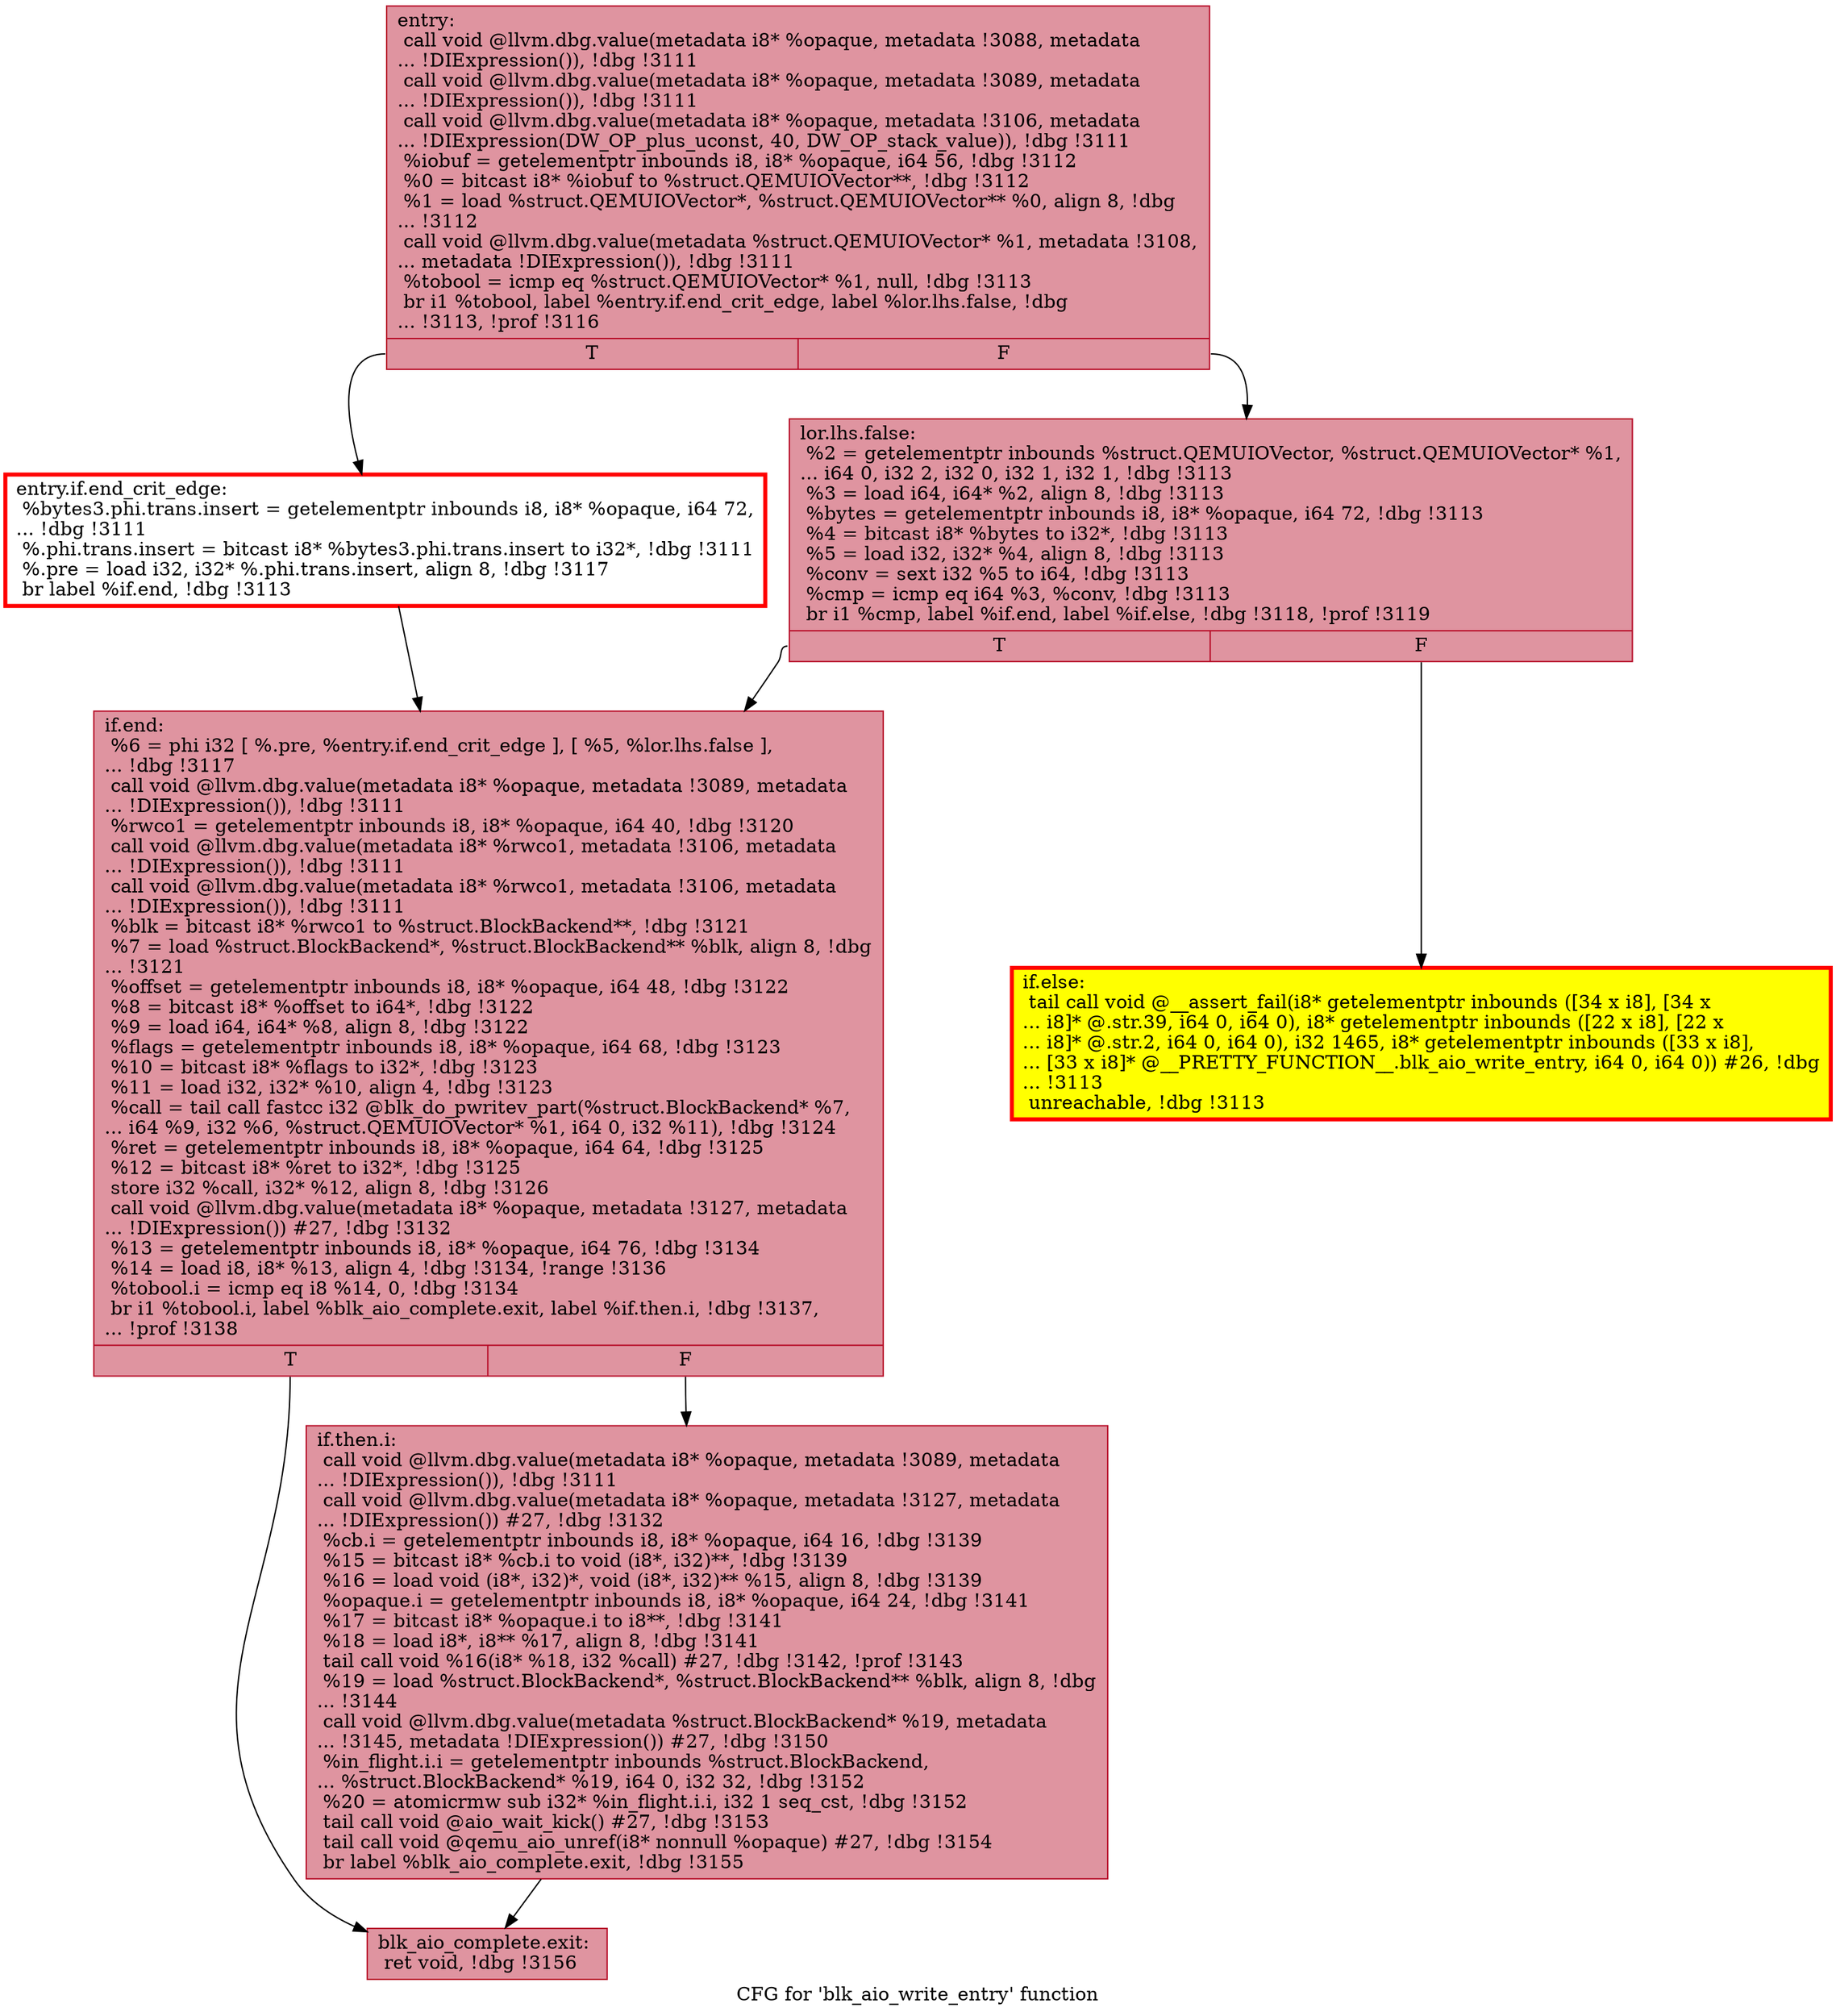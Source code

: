 digraph "CFG for 'blk_aio_write_entry' function" {
	label="CFG for 'blk_aio_write_entry' function";

	Node0x55d70fe77f90 [shape=record,color="#b70d28ff", style=filled, fillcolor="#b70d2870",label="{entry:\l  call void @llvm.dbg.value(metadata i8* %opaque, metadata !3088, metadata\l... !DIExpression()), !dbg !3111\l  call void @llvm.dbg.value(metadata i8* %opaque, metadata !3089, metadata\l... !DIExpression()), !dbg !3111\l  call void @llvm.dbg.value(metadata i8* %opaque, metadata !3106, metadata\l... !DIExpression(DW_OP_plus_uconst, 40, DW_OP_stack_value)), !dbg !3111\l  %iobuf = getelementptr inbounds i8, i8* %opaque, i64 56, !dbg !3112\l  %0 = bitcast i8* %iobuf to %struct.QEMUIOVector**, !dbg !3112\l  %1 = load %struct.QEMUIOVector*, %struct.QEMUIOVector** %0, align 8, !dbg\l... !3112\l  call void @llvm.dbg.value(metadata %struct.QEMUIOVector* %1, metadata !3108,\l... metadata !DIExpression()), !dbg !3111\l  %tobool = icmp eq %struct.QEMUIOVector* %1, null, !dbg !3113\l  br i1 %tobool, label %entry.if.end_crit_edge, label %lor.lhs.false, !dbg\l... !3113, !prof !3116\l|{<s0>T|<s1>F}}"];
	Node0x55d70fe77f90:s0 -> Node0x55d70fdd5890;
	Node0x55d70fe77f90:s1 -> Node0x55d70fe7b0c0;
	Node0x55d70fdd5890 [shape=record,penwidth=3.0, color="red",label="{entry.if.end_crit_edge:                           \l  %bytes3.phi.trans.insert = getelementptr inbounds i8, i8* %opaque, i64 72,\l... !dbg !3111\l  %.phi.trans.insert = bitcast i8* %bytes3.phi.trans.insert to i32*, !dbg !3111\l  %.pre = load i32, i32* %.phi.trans.insert, align 8, !dbg !3117\l  br label %if.end, !dbg !3113\l}"];
	Node0x55d70fdd5890 -> Node0x55d70fe7afe0;
	Node0x55d70fe7b0c0 [shape=record,color="#b70d28ff", style=filled, fillcolor="#b70d2870",label="{lor.lhs.false:                                    \l  %2 = getelementptr inbounds %struct.QEMUIOVector, %struct.QEMUIOVector* %1,\l... i64 0, i32 2, i32 0, i32 1, i32 1, !dbg !3113\l  %3 = load i64, i64* %2, align 8, !dbg !3113\l  %bytes = getelementptr inbounds i8, i8* %opaque, i64 72, !dbg !3113\l  %4 = bitcast i8* %bytes to i32*, !dbg !3113\l  %5 = load i32, i32* %4, align 8, !dbg !3113\l  %conv = sext i32 %5 to i64, !dbg !3113\l  %cmp = icmp eq i64 %3, %conv, !dbg !3113\l  br i1 %cmp, label %if.end, label %if.else, !dbg !3118, !prof !3119\l|{<s0>T|<s1>F}}"];
	Node0x55d70fe7b0c0:s0 -> Node0x55d70fe7afe0;
	Node0x55d70fe7b0c0:s1 -> Node0x55d70fe7b050;
	Node0x55d70fe7b050 [shape=record,penwidth=3.0, style="filled", color="red", fillcolor="yellow",label="{if.else:                                          \l  tail call void @__assert_fail(i8* getelementptr inbounds ([34 x i8], [34 x\l... i8]* @.str.39, i64 0, i64 0), i8* getelementptr inbounds ([22 x i8], [22 x\l... i8]* @.str.2, i64 0, i64 0), i32 1465, i8* getelementptr inbounds ([33 x i8],\l... [33 x i8]* @__PRETTY_FUNCTION__.blk_aio_write_entry, i64 0, i64 0)) #26, !dbg\l... !3113\l  unreachable, !dbg !3113\l}"];
	Node0x55d70fe7afe0 [shape=record,color="#b70d28ff", style=filled, fillcolor="#b70d2870",label="{if.end:                                           \l  %6 = phi i32 [ %.pre, %entry.if.end_crit_edge ], [ %5, %lor.lhs.false ],\l... !dbg !3117\l  call void @llvm.dbg.value(metadata i8* %opaque, metadata !3089, metadata\l... !DIExpression()), !dbg !3111\l  %rwco1 = getelementptr inbounds i8, i8* %opaque, i64 40, !dbg !3120\l  call void @llvm.dbg.value(metadata i8* %rwco1, metadata !3106, metadata\l... !DIExpression()), !dbg !3111\l  call void @llvm.dbg.value(metadata i8* %rwco1, metadata !3106, metadata\l... !DIExpression()), !dbg !3111\l  %blk = bitcast i8* %rwco1 to %struct.BlockBackend**, !dbg !3121\l  %7 = load %struct.BlockBackend*, %struct.BlockBackend** %blk, align 8, !dbg\l... !3121\l  %offset = getelementptr inbounds i8, i8* %opaque, i64 48, !dbg !3122\l  %8 = bitcast i8* %offset to i64*, !dbg !3122\l  %9 = load i64, i64* %8, align 8, !dbg !3122\l  %flags = getelementptr inbounds i8, i8* %opaque, i64 68, !dbg !3123\l  %10 = bitcast i8* %flags to i32*, !dbg !3123\l  %11 = load i32, i32* %10, align 4, !dbg !3123\l  %call = tail call fastcc i32 @blk_do_pwritev_part(%struct.BlockBackend* %7,\l... i64 %9, i32 %6, %struct.QEMUIOVector* %1, i64 0, i32 %11), !dbg !3124\l  %ret = getelementptr inbounds i8, i8* %opaque, i64 64, !dbg !3125\l  %12 = bitcast i8* %ret to i32*, !dbg !3125\l  store i32 %call, i32* %12, align 8, !dbg !3126\l  call void @llvm.dbg.value(metadata i8* %opaque, metadata !3127, metadata\l... !DIExpression()) #27, !dbg !3132\l  %13 = getelementptr inbounds i8, i8* %opaque, i64 76, !dbg !3134\l  %14 = load i8, i8* %13, align 4, !dbg !3134, !range !3136\l  %tobool.i = icmp eq i8 %14, 0, !dbg !3134\l  br i1 %tobool.i, label %blk_aio_complete.exit, label %if.then.i, !dbg !3137,\l... !prof !3138\l|{<s0>T|<s1>F}}"];
	Node0x55d70fe7afe0:s0 -> Node0x55d70ffd8110;
	Node0x55d70fe7afe0:s1 -> Node0x55d70fe73420;
	Node0x55d70fe73420 [shape=record,color="#b70d28ff", style=filled, fillcolor="#b70d2870",label="{if.then.i:                                        \l  call void @llvm.dbg.value(metadata i8* %opaque, metadata !3089, metadata\l... !DIExpression()), !dbg !3111\l  call void @llvm.dbg.value(metadata i8* %opaque, metadata !3127, metadata\l... !DIExpression()) #27, !dbg !3132\l  %cb.i = getelementptr inbounds i8, i8* %opaque, i64 16, !dbg !3139\l  %15 = bitcast i8* %cb.i to void (i8*, i32)**, !dbg !3139\l  %16 = load void (i8*, i32)*, void (i8*, i32)** %15, align 8, !dbg !3139\l  %opaque.i = getelementptr inbounds i8, i8* %opaque, i64 24, !dbg !3141\l  %17 = bitcast i8* %opaque.i to i8**, !dbg !3141\l  %18 = load i8*, i8** %17, align 8, !dbg !3141\l  tail call void %16(i8* %18, i32 %call) #27, !dbg !3142, !prof !3143\l  %19 = load %struct.BlockBackend*, %struct.BlockBackend** %blk, align 8, !dbg\l... !3144\l  call void @llvm.dbg.value(metadata %struct.BlockBackend* %19, metadata\l... !3145, metadata !DIExpression()) #27, !dbg !3150\l  %in_flight.i.i = getelementptr inbounds %struct.BlockBackend,\l... %struct.BlockBackend* %19, i64 0, i32 32, !dbg !3152\l  %20 = atomicrmw sub i32* %in_flight.i.i, i32 1 seq_cst, !dbg !3152\l  tail call void @aio_wait_kick() #27, !dbg !3153\l  tail call void @qemu_aio_unref(i8* nonnull %opaque) #27, !dbg !3154\l  br label %blk_aio_complete.exit, !dbg !3155\l}"];
	Node0x55d70fe73420 -> Node0x55d70ffd8110;
	Node0x55d70ffd8110 [shape=record,color="#b70d28ff", style=filled, fillcolor="#b70d2870",label="{blk_aio_complete.exit:                            \l  ret void, !dbg !3156\l}"];
}
